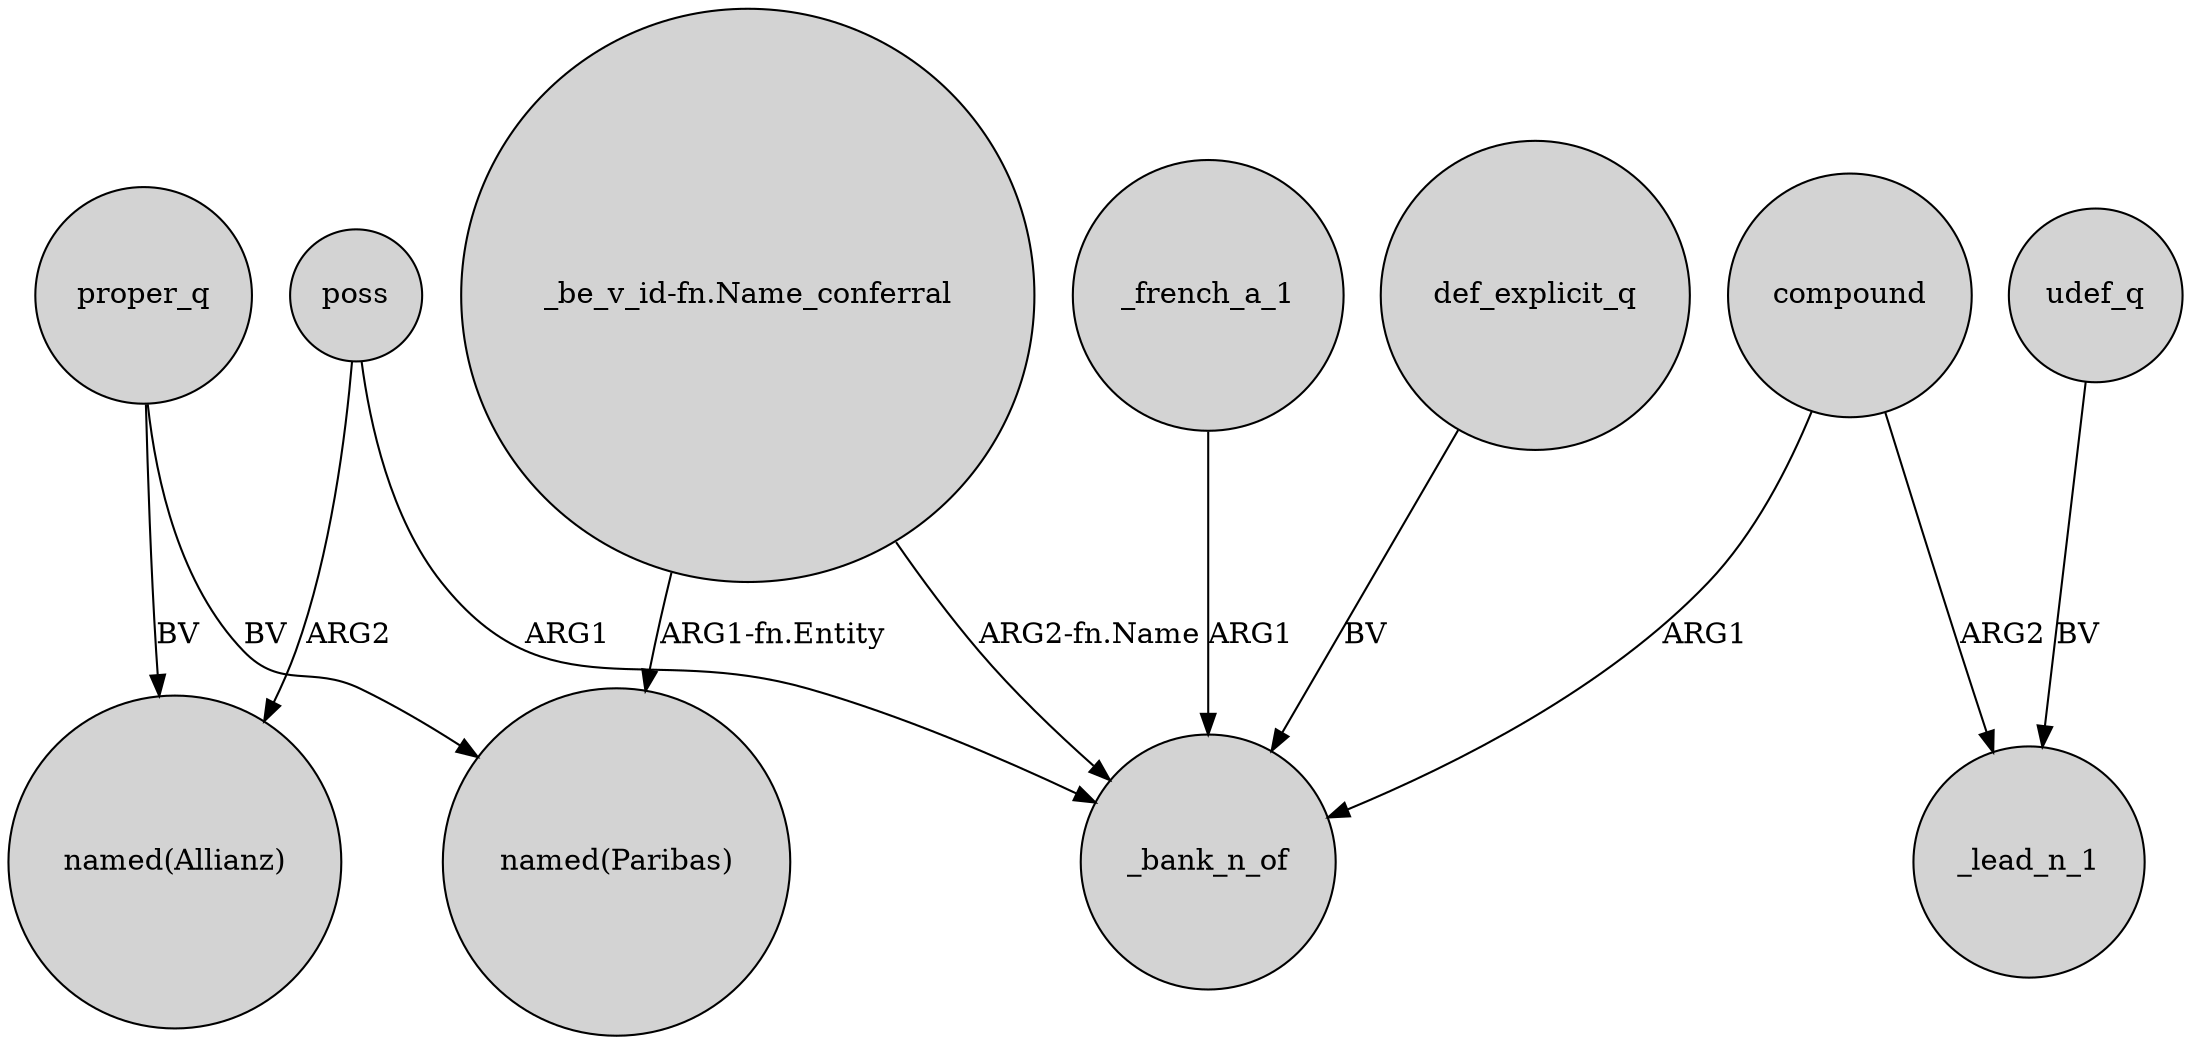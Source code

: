 digraph {
	node [shape=circle style=filled]
	"_be_v_id-fn.Name_conferral" -> _bank_n_of [label="ARG2-fn.Name"]
	poss -> "named(Allianz)" [label=ARG2]
	proper_q -> "named(Allianz)" [label=BV]
	_french_a_1 -> _bank_n_of [label=ARG1]
	proper_q -> "named(Paribas)" [label=BV]
	def_explicit_q -> _bank_n_of [label=BV]
	udef_q -> _lead_n_1 [label=BV]
	compound -> _lead_n_1 [label=ARG2]
	compound -> _bank_n_of [label=ARG1]
	"_be_v_id-fn.Name_conferral" -> "named(Paribas)" [label="ARG1-fn.Entity"]
	poss -> _bank_n_of [label=ARG1]
}
